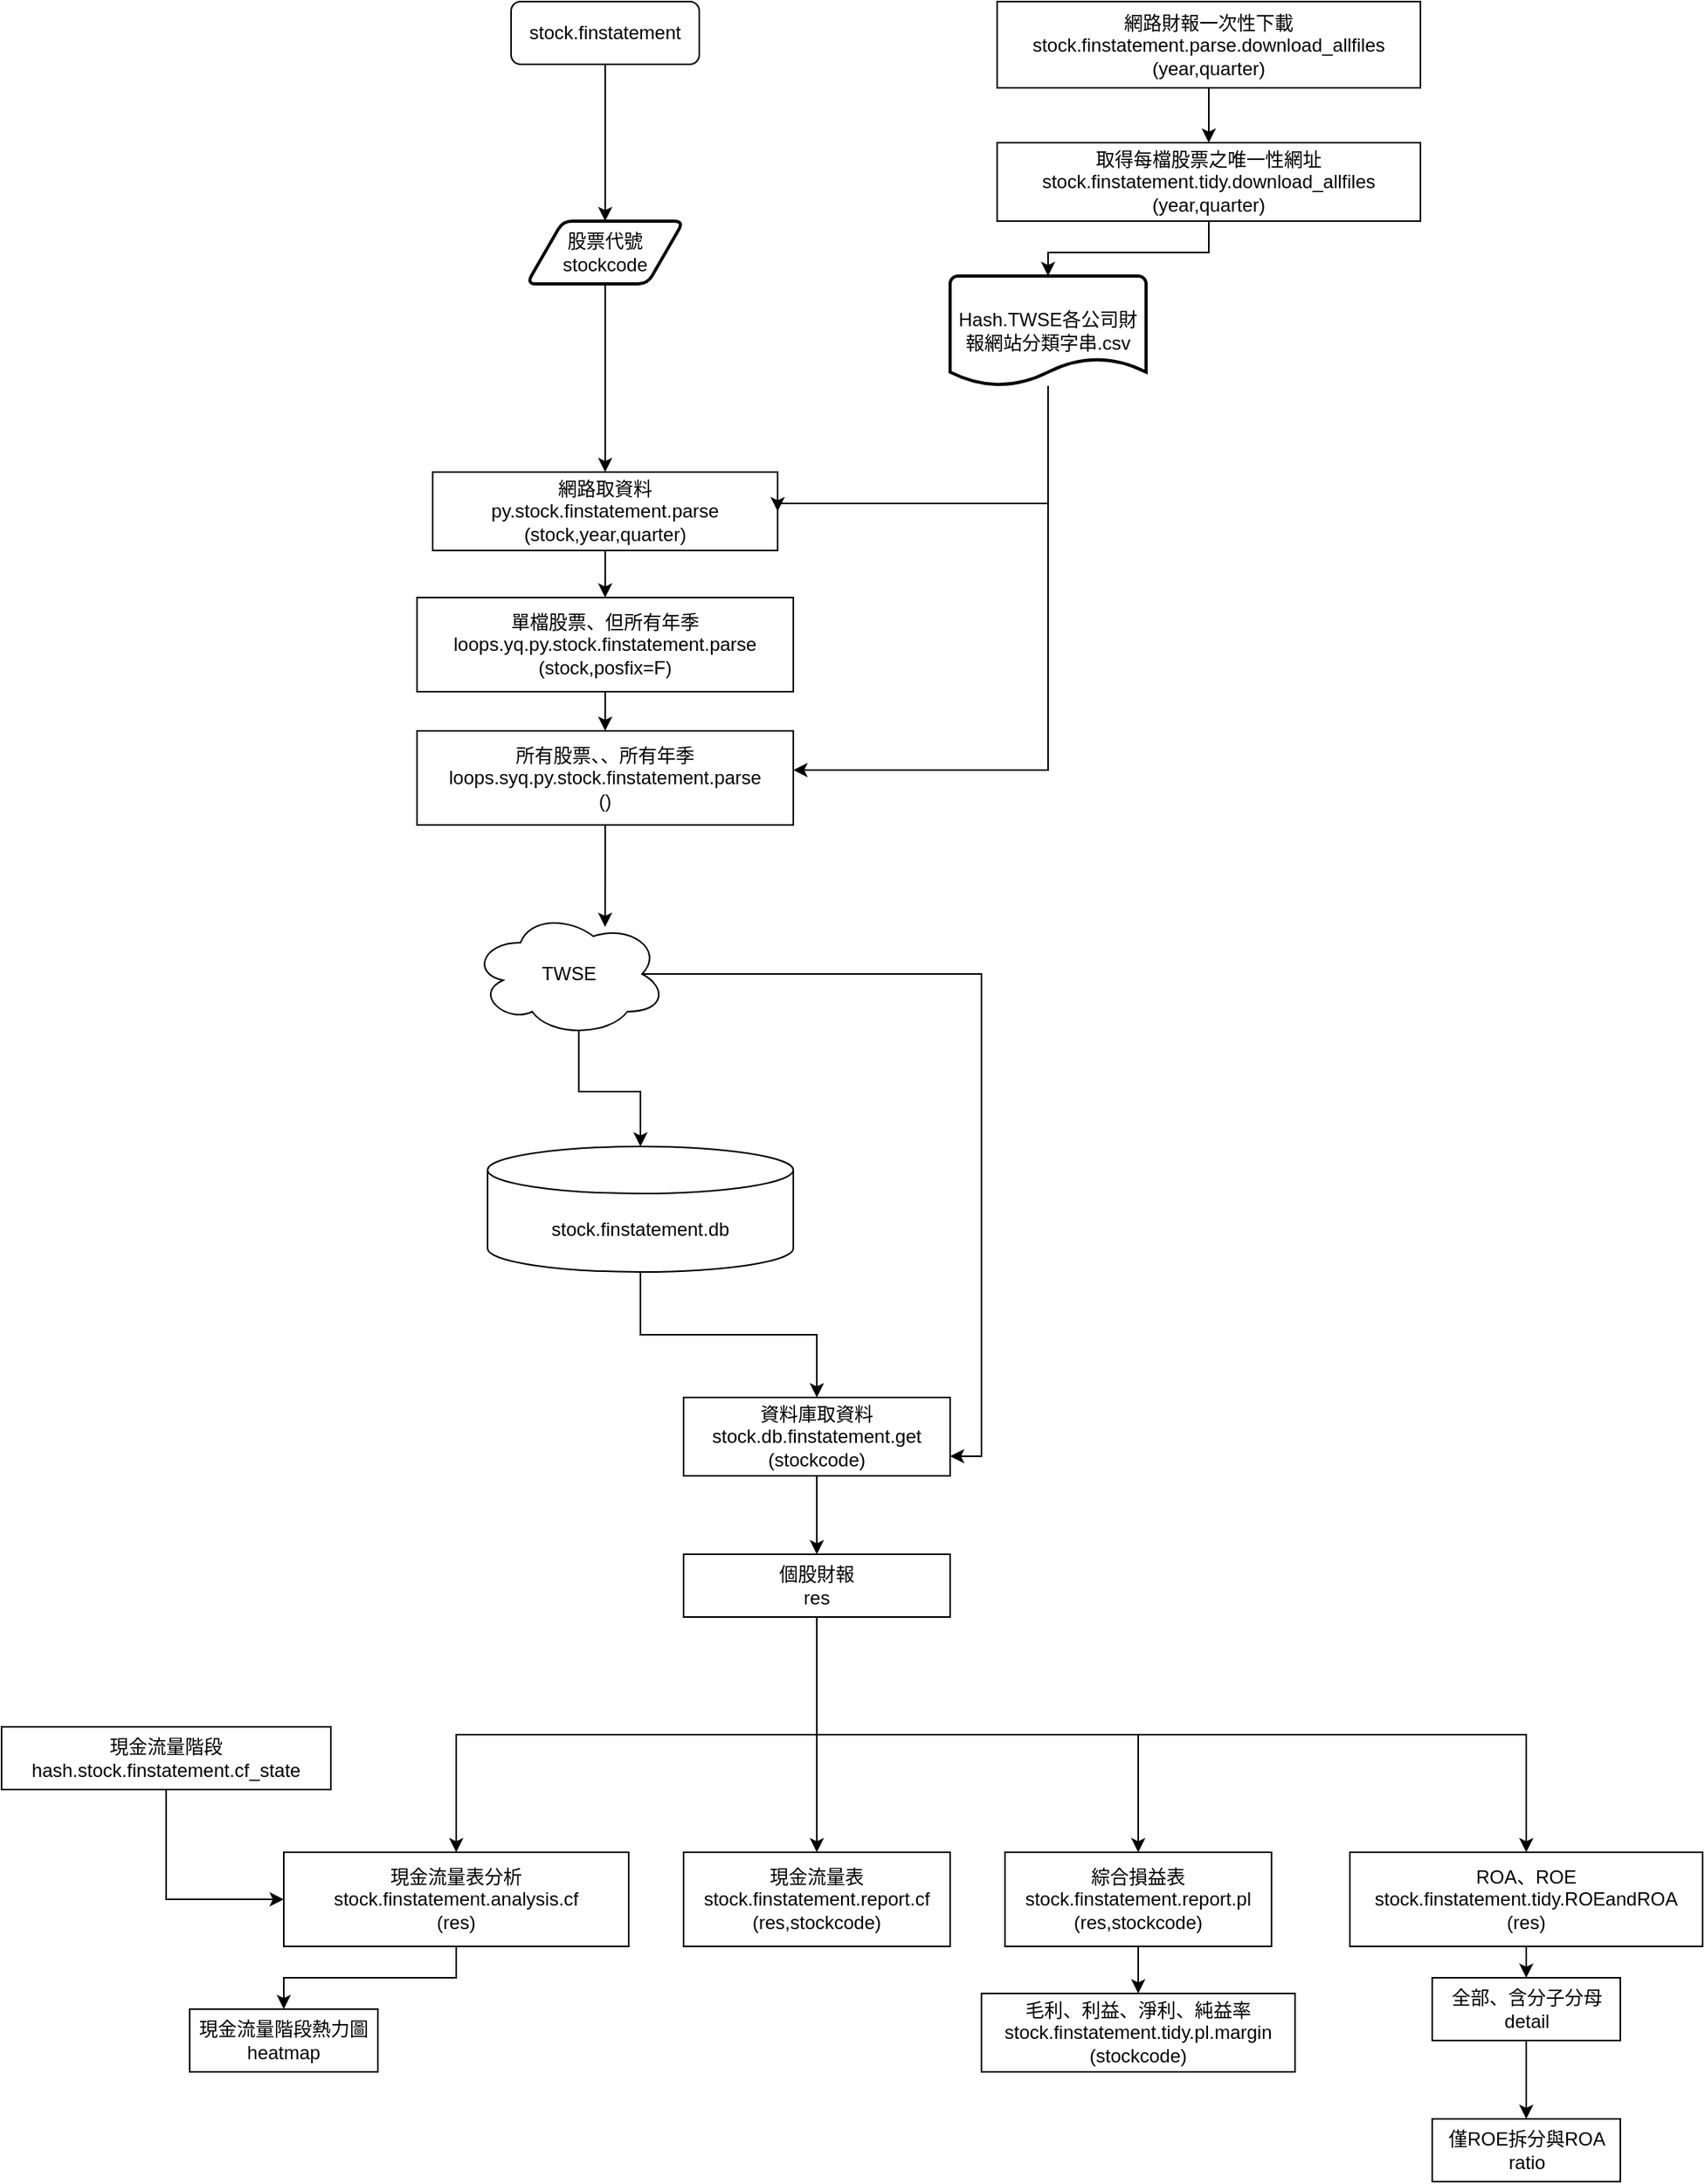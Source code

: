 <mxfile version="16.2.1" type="github">
  <diagram id="C5RBs43oDa-KdzZeNtuy" name="Page-1">
    <mxGraphModel dx="2190" dy="748" grid="1" gridSize="10" guides="1" tooltips="1" connect="1" arrows="1" fold="1" page="1" pageScale="1" pageWidth="827" pageHeight="1169" math="0" shadow="0">
      <root>
        <mxCell id="WIyWlLk6GJQsqaUBKTNV-0" />
        <mxCell id="WIyWlLk6GJQsqaUBKTNV-1" parent="WIyWlLk6GJQsqaUBKTNV-0" />
        <mxCell id="xZQrBa1oNE6Gv2RMSHfL-10" style="edgeStyle=orthogonalEdgeStyle;rounded=0;orthogonalLoop=1;jettySize=auto;html=1;exitX=0.5;exitY=1;exitDx=0;exitDy=0;entryX=0.5;entryY=0;entryDx=0;entryDy=0;" parent="WIyWlLk6GJQsqaUBKTNV-1" source="WIyWlLk6GJQsqaUBKTNV-3" target="xZQrBa1oNE6Gv2RMSHfL-9" edge="1">
          <mxGeometry relative="1" as="geometry" />
        </mxCell>
        <mxCell id="WIyWlLk6GJQsqaUBKTNV-3" value="stock.finstatement" style="rounded=1;whiteSpace=wrap;html=1;fontSize=12;glass=0;strokeWidth=1;shadow=0;" parent="WIyWlLk6GJQsqaUBKTNV-1" vertex="1">
          <mxGeometry x="-65" y="20" width="120" height="40" as="geometry" />
        </mxCell>
        <mxCell id="xZQrBa1oNE6Gv2RMSHfL-42" style="edgeStyle=orthogonalEdgeStyle;rounded=0;orthogonalLoop=1;jettySize=auto;html=1;exitX=0.5;exitY=1;exitDx=0;exitDy=0;entryX=0.5;entryY=0;entryDx=0;entryDy=0;" parent="WIyWlLk6GJQsqaUBKTNV-1" source="xZQrBa1oNE6Gv2RMSHfL-0" target="xZQrBa1oNE6Gv2RMSHfL-41" edge="1">
          <mxGeometry relative="1" as="geometry" />
        </mxCell>
        <mxCell id="xZQrBa1oNE6Gv2RMSHfL-0" value="資料庫取資料&lt;br&gt;stock.db.finstatement.get&lt;br&gt;(stockcode)" style="rounded=0;whiteSpace=wrap;html=1;" parent="WIyWlLk6GJQsqaUBKTNV-1" vertex="1">
          <mxGeometry x="45" y="910" width="170" height="50" as="geometry" />
        </mxCell>
        <mxCell id="xZQrBa1oNE6Gv2RMSHfL-1" value="現金流量表&lt;br&gt;stock.finstatement.report.cf&lt;br&gt;(res,stockcode)" style="rounded=0;whiteSpace=wrap;html=1;" parent="WIyWlLk6GJQsqaUBKTNV-1" vertex="1">
          <mxGeometry x="45" y="1200" width="170" height="60" as="geometry" />
        </mxCell>
        <mxCell id="xZQrBa1oNE6Gv2RMSHfL-8" style="edgeStyle=orthogonalEdgeStyle;rounded=0;orthogonalLoop=1;jettySize=auto;html=1;exitX=0.5;exitY=1;exitDx=0;exitDy=0;entryX=0.5;entryY=0;entryDx=0;entryDy=0;" parent="WIyWlLk6GJQsqaUBKTNV-1" source="xZQrBa1oNE6Gv2RMSHfL-4" target="xZQrBa1oNE6Gv2RMSHfL-7" edge="1">
          <mxGeometry relative="1" as="geometry" />
        </mxCell>
        <mxCell id="xZQrBa1oNE6Gv2RMSHfL-4" value="綜合損益表&lt;br&gt;stock.finstatement.report.pl&lt;br&gt;(res,stockcode)" style="rounded=0;whiteSpace=wrap;html=1;" parent="WIyWlLk6GJQsqaUBKTNV-1" vertex="1">
          <mxGeometry x="250" y="1200" width="170" height="60" as="geometry" />
        </mxCell>
        <mxCell id="xZQrBa1oNE6Gv2RMSHfL-7" value="毛利、利益、淨利、純益率&lt;span style=&quot;text-align: left&quot;&gt;stock.finstatement.tidy.pl.margin&lt;br&gt;(stockcode)&lt;br&gt;&lt;/span&gt;" style="rounded=0;whiteSpace=wrap;html=1;" parent="WIyWlLk6GJQsqaUBKTNV-1" vertex="1">
          <mxGeometry x="235" y="1290" width="200" height="50" as="geometry" />
        </mxCell>
        <mxCell id="7GuAAcghmd6aFa6vQZZz-3" style="edgeStyle=orthogonalEdgeStyle;rounded=0;orthogonalLoop=1;jettySize=auto;html=1;" edge="1" parent="WIyWlLk6GJQsqaUBKTNV-1" source="xZQrBa1oNE6Gv2RMSHfL-9" target="xZQrBa1oNE6Gv2RMSHfL-12">
          <mxGeometry relative="1" as="geometry" />
        </mxCell>
        <mxCell id="xZQrBa1oNE6Gv2RMSHfL-9" value="股票代號&lt;br&gt;stockcode" style="shape=parallelogram;html=1;strokeWidth=2;perimeter=parallelogramPerimeter;whiteSpace=wrap;rounded=1;arcSize=12;size=0.23;fontFamily=Helvetica;fontSize=12;fontColor=rgb(0, 0, 0);align=center;strokeColor=rgb(0, 0, 0);fillColor=rgb(255, 255, 255);" parent="WIyWlLk6GJQsqaUBKTNV-1" vertex="1">
          <mxGeometry x="-55" y="160" width="100" height="40" as="geometry" />
        </mxCell>
        <mxCell id="xZQrBa1oNE6Gv2RMSHfL-40" style="edgeStyle=orthogonalEdgeStyle;rounded=0;orthogonalLoop=1;jettySize=auto;html=1;exitX=0.5;exitY=1;exitDx=0;exitDy=0;" parent="WIyWlLk6GJQsqaUBKTNV-1" source="xZQrBa1oNE6Gv2RMSHfL-12" target="xZQrBa1oNE6Gv2RMSHfL-27" edge="1">
          <mxGeometry relative="1" as="geometry" />
        </mxCell>
        <mxCell id="xZQrBa1oNE6Gv2RMSHfL-12" value="網路取資料&lt;br&gt;py.stock.finstatement.parse&lt;br&gt;(stock,year,quarter)" style="rounded=0;whiteSpace=wrap;html=1;" parent="WIyWlLk6GJQsqaUBKTNV-1" vertex="1">
          <mxGeometry x="-115" y="320" width="220" height="50" as="geometry" />
        </mxCell>
        <mxCell id="xZQrBa1oNE6Gv2RMSHfL-16" value="" style="edgeStyle=orthogonalEdgeStyle;rounded=0;orthogonalLoop=1;jettySize=auto;html=1;" parent="WIyWlLk6GJQsqaUBKTNV-1" source="xZQrBa1oNE6Gv2RMSHfL-13" target="xZQrBa1oNE6Gv2RMSHfL-15" edge="1">
          <mxGeometry relative="1" as="geometry" />
        </mxCell>
        <mxCell id="xZQrBa1oNE6Gv2RMSHfL-13" value="現金流量表分析&lt;br&gt;stock.finstatement.analysis.cf&lt;br&gt;(res)" style="rounded=0;whiteSpace=wrap;html=1;" parent="WIyWlLk6GJQsqaUBKTNV-1" vertex="1">
          <mxGeometry x="-210" y="1200" width="220" height="60" as="geometry" />
        </mxCell>
        <mxCell id="xZQrBa1oNE6Gv2RMSHfL-15" value="現金流量階段熱力圖&lt;br&gt;heatmap" style="whiteSpace=wrap;html=1;rounded=0;" parent="WIyWlLk6GJQsqaUBKTNV-1" vertex="1">
          <mxGeometry x="-270" y="1300" width="120" height="40" as="geometry" />
        </mxCell>
        <mxCell id="xZQrBa1oNE6Gv2RMSHfL-22" style="edgeStyle=orthogonalEdgeStyle;rounded=0;orthogonalLoop=1;jettySize=auto;html=1;entryX=0;entryY=0.5;entryDx=0;entryDy=0;" parent="WIyWlLk6GJQsqaUBKTNV-1" source="xZQrBa1oNE6Gv2RMSHfL-20" target="xZQrBa1oNE6Gv2RMSHfL-13" edge="1">
          <mxGeometry relative="1" as="geometry" />
        </mxCell>
        <mxCell id="xZQrBa1oNE6Gv2RMSHfL-20" value="現金流量階段&lt;br&gt;hash.stock.finstatement.cf_state" style="whiteSpace=wrap;html=1;rounded=0;" parent="WIyWlLk6GJQsqaUBKTNV-1" vertex="1">
          <mxGeometry x="-390" y="1120" width="210" height="40" as="geometry" />
        </mxCell>
        <mxCell id="xZQrBa1oNE6Gv2RMSHfL-37" style="edgeStyle=orthogonalEdgeStyle;rounded=0;orthogonalLoop=1;jettySize=auto;html=1;exitX=0.5;exitY=1;exitDx=0;exitDy=0;exitPerimeter=0;entryX=0.5;entryY=0;entryDx=0;entryDy=0;" parent="WIyWlLk6GJQsqaUBKTNV-1" source="xZQrBa1oNE6Gv2RMSHfL-24" target="xZQrBa1oNE6Gv2RMSHfL-0" edge="1">
          <mxGeometry relative="1" as="geometry" />
        </mxCell>
        <mxCell id="xZQrBa1oNE6Gv2RMSHfL-24" value="stock.finstatement.db" style="shape=cylinder3;whiteSpace=wrap;html=1;boundedLbl=1;backgroundOutline=1;size=15;" parent="WIyWlLk6GJQsqaUBKTNV-1" vertex="1">
          <mxGeometry x="-80" y="750" width="195" height="80" as="geometry" />
        </mxCell>
        <mxCell id="7GuAAcghmd6aFa6vQZZz-4" style="edgeStyle=orthogonalEdgeStyle;rounded=0;orthogonalLoop=1;jettySize=auto;html=1;exitX=0.55;exitY=0.95;exitDx=0;exitDy=0;exitPerimeter=0;entryX=0.5;entryY=0;entryDx=0;entryDy=0;entryPerimeter=0;" edge="1" parent="WIyWlLk6GJQsqaUBKTNV-1" source="xZQrBa1oNE6Gv2RMSHfL-25" target="xZQrBa1oNE6Gv2RMSHfL-24">
          <mxGeometry relative="1" as="geometry" />
        </mxCell>
        <mxCell id="7GuAAcghmd6aFa6vQZZz-5" style="edgeStyle=orthogonalEdgeStyle;rounded=0;orthogonalLoop=1;jettySize=auto;html=1;exitX=0.875;exitY=0.5;exitDx=0;exitDy=0;exitPerimeter=0;entryX=1;entryY=0.75;entryDx=0;entryDy=0;" edge="1" parent="WIyWlLk6GJQsqaUBKTNV-1" source="xZQrBa1oNE6Gv2RMSHfL-25" target="xZQrBa1oNE6Gv2RMSHfL-0">
          <mxGeometry relative="1" as="geometry" />
        </mxCell>
        <mxCell id="xZQrBa1oNE6Gv2RMSHfL-25" value="TWSE" style="ellipse;shape=cloud;whiteSpace=wrap;html=1;" parent="WIyWlLk6GJQsqaUBKTNV-1" vertex="1">
          <mxGeometry x="-90" y="600" width="124" height="80" as="geometry" />
        </mxCell>
        <mxCell id="xZQrBa1oNE6Gv2RMSHfL-69" style="edgeStyle=orthogonalEdgeStyle;rounded=0;orthogonalLoop=1;jettySize=auto;html=1;exitX=0.5;exitY=1;exitDx=0;exitDy=0;" parent="WIyWlLk6GJQsqaUBKTNV-1" source="xZQrBa1oNE6Gv2RMSHfL-27" target="xZQrBa1oNE6Gv2RMSHfL-68" edge="1">
          <mxGeometry relative="1" as="geometry" />
        </mxCell>
        <mxCell id="xZQrBa1oNE6Gv2RMSHfL-27" value="&lt;span&gt;單檔股票、但所有年季&lt;br&gt;loops.yq.py.stock.finstatement.parse&lt;br&gt;(stock,posfix=F)&lt;br&gt;&lt;/span&gt;" style="rounded=0;whiteSpace=wrap;html=1;fontFamily=Helvetica;fontSize=12;fontColor=rgb(0, 0, 0);align=center;strokeColor=rgb(0, 0, 0);fillColor=rgb(255, 255, 255);" parent="WIyWlLk6GJQsqaUBKTNV-1" vertex="1">
          <mxGeometry x="-125" y="400" width="240" height="60" as="geometry" />
        </mxCell>
        <mxCell id="xZQrBa1oNE6Gv2RMSHfL-48" style="edgeStyle=orthogonalEdgeStyle;rounded=0;orthogonalLoop=1;jettySize=auto;html=1;exitX=0.5;exitY=1;exitDx=0;exitDy=0;" parent="WIyWlLk6GJQsqaUBKTNV-1" source="xZQrBa1oNE6Gv2RMSHfL-41" target="xZQrBa1oNE6Gv2RMSHfL-1" edge="1">
          <mxGeometry relative="1" as="geometry">
            <Array as="points">
              <mxPoint x="130" y="1090" />
              <mxPoint x="130" y="1090" />
            </Array>
          </mxGeometry>
        </mxCell>
        <mxCell id="xZQrBa1oNE6Gv2RMSHfL-49" style="edgeStyle=orthogonalEdgeStyle;rounded=0;orthogonalLoop=1;jettySize=auto;html=1;exitX=0.5;exitY=1;exitDx=0;exitDy=0;" parent="WIyWlLk6GJQsqaUBKTNV-1" source="xZQrBa1oNE6Gv2RMSHfL-41" target="xZQrBa1oNE6Gv2RMSHfL-4" edge="1">
          <mxGeometry relative="1" as="geometry" />
        </mxCell>
        <mxCell id="xZQrBa1oNE6Gv2RMSHfL-50" style="edgeStyle=orthogonalEdgeStyle;rounded=0;orthogonalLoop=1;jettySize=auto;html=1;exitX=0.5;exitY=1;exitDx=0;exitDy=0;entryX=0.5;entryY=0;entryDx=0;entryDy=0;" parent="WIyWlLk6GJQsqaUBKTNV-1" source="xZQrBa1oNE6Gv2RMSHfL-41" target="xZQrBa1oNE6Gv2RMSHfL-13" edge="1">
          <mxGeometry relative="1" as="geometry" />
        </mxCell>
        <mxCell id="xZQrBa1oNE6Gv2RMSHfL-53" style="edgeStyle=orthogonalEdgeStyle;rounded=0;orthogonalLoop=1;jettySize=auto;html=1;exitX=0.5;exitY=1;exitDx=0;exitDy=0;" parent="WIyWlLk6GJQsqaUBKTNV-1" source="xZQrBa1oNE6Gv2RMSHfL-41" target="xZQrBa1oNE6Gv2RMSHfL-52" edge="1">
          <mxGeometry relative="1" as="geometry" />
        </mxCell>
        <mxCell id="xZQrBa1oNE6Gv2RMSHfL-41" value="個股財報&lt;br&gt;res" style="rounded=0;whiteSpace=wrap;html=1;" parent="WIyWlLk6GJQsqaUBKTNV-1" vertex="1">
          <mxGeometry x="45" y="1010" width="170" height="40" as="geometry" />
        </mxCell>
        <mxCell id="xZQrBa1oNE6Gv2RMSHfL-63" style="edgeStyle=orthogonalEdgeStyle;rounded=0;orthogonalLoop=1;jettySize=auto;html=1;exitX=0.5;exitY=1;exitDx=0;exitDy=0;" parent="WIyWlLk6GJQsqaUBKTNV-1" source="xZQrBa1oNE6Gv2RMSHfL-51" target="xZQrBa1oNE6Gv2RMSHfL-62" edge="1">
          <mxGeometry relative="1" as="geometry" />
        </mxCell>
        <mxCell id="xZQrBa1oNE6Gv2RMSHfL-51" value="網路財報一次性下載stock.finstatement.parse.download_allfiles&lt;br&gt;(year,quarter)" style="rounded=0;whiteSpace=wrap;html=1;" parent="WIyWlLk6GJQsqaUBKTNV-1" vertex="1">
          <mxGeometry x="245" y="20" width="270" height="55" as="geometry" />
        </mxCell>
        <mxCell id="xZQrBa1oNE6Gv2RMSHfL-56" style="edgeStyle=orthogonalEdgeStyle;rounded=0;orthogonalLoop=1;jettySize=auto;html=1;exitX=0.5;exitY=1;exitDx=0;exitDy=0;" parent="WIyWlLk6GJQsqaUBKTNV-1" source="xZQrBa1oNE6Gv2RMSHfL-52" target="xZQrBa1oNE6Gv2RMSHfL-55" edge="1">
          <mxGeometry relative="1" as="geometry" />
        </mxCell>
        <mxCell id="xZQrBa1oNE6Gv2RMSHfL-52" value="ROA、ROE&lt;br&gt;stock.finstatement.tidy.ROEandROA&lt;br&gt;(res)" style="rounded=0;whiteSpace=wrap;html=1;" parent="WIyWlLk6GJQsqaUBKTNV-1" vertex="1">
          <mxGeometry x="470" y="1200" width="225" height="60" as="geometry" />
        </mxCell>
        <mxCell id="xZQrBa1oNE6Gv2RMSHfL-54" value="僅ROE拆分與ROA&lt;br&gt;ratio" style="whiteSpace=wrap;html=1;rounded=0;" parent="WIyWlLk6GJQsqaUBKTNV-1" vertex="1">
          <mxGeometry x="522.5" y="1370" width="120" height="40" as="geometry" />
        </mxCell>
        <mxCell id="xZQrBa1oNE6Gv2RMSHfL-57" style="edgeStyle=orthogonalEdgeStyle;rounded=0;orthogonalLoop=1;jettySize=auto;html=1;exitX=0.5;exitY=1;exitDx=0;exitDy=0;entryX=0.5;entryY=0;entryDx=0;entryDy=0;" parent="WIyWlLk6GJQsqaUBKTNV-1" source="xZQrBa1oNE6Gv2RMSHfL-55" target="xZQrBa1oNE6Gv2RMSHfL-54" edge="1">
          <mxGeometry relative="1" as="geometry" />
        </mxCell>
        <mxCell id="xZQrBa1oNE6Gv2RMSHfL-55" value="全部、含分子分母&lt;br&gt;detail" style="whiteSpace=wrap;html=1;rounded=0;" parent="WIyWlLk6GJQsqaUBKTNV-1" vertex="1">
          <mxGeometry x="522.5" y="1280" width="120" height="40" as="geometry" />
        </mxCell>
        <mxCell id="xZQrBa1oNE6Gv2RMSHfL-65" style="edgeStyle=orthogonalEdgeStyle;rounded=0;orthogonalLoop=1;jettySize=auto;html=1;entryX=1;entryY=0.5;entryDx=0;entryDy=0;" parent="WIyWlLk6GJQsqaUBKTNV-1" source="xZQrBa1oNE6Gv2RMSHfL-59" target="xZQrBa1oNE6Gv2RMSHfL-12" edge="1">
          <mxGeometry relative="1" as="geometry">
            <Array as="points">
              <mxPoint x="105" y="340" />
            </Array>
          </mxGeometry>
        </mxCell>
        <mxCell id="xZQrBa1oNE6Gv2RMSHfL-70" style="edgeStyle=orthogonalEdgeStyle;rounded=0;orthogonalLoop=1;jettySize=auto;html=1;" parent="WIyWlLk6GJQsqaUBKTNV-1" source="xZQrBa1oNE6Gv2RMSHfL-59" target="xZQrBa1oNE6Gv2RMSHfL-68" edge="1">
          <mxGeometry relative="1" as="geometry">
            <Array as="points">
              <mxPoint x="278" y="510" />
            </Array>
          </mxGeometry>
        </mxCell>
        <mxCell id="xZQrBa1oNE6Gv2RMSHfL-59" value="Hash.TWSE各公司財報網站分類字串.csv" style="strokeWidth=2;html=1;shape=mxgraph.flowchart.document2;whiteSpace=wrap;size=0.25;fontFamily=Helvetica;fontSize=12;fontColor=rgb(0, 0, 0);align=center;strokeColor=rgb(0, 0, 0);fillColor=rgb(255, 255, 255);" parent="WIyWlLk6GJQsqaUBKTNV-1" vertex="1">
          <mxGeometry x="215" y="195" width="125" height="70" as="geometry" />
        </mxCell>
        <mxCell id="xZQrBa1oNE6Gv2RMSHfL-64" style="edgeStyle=orthogonalEdgeStyle;rounded=0;orthogonalLoop=1;jettySize=auto;html=1;exitX=0.5;exitY=1;exitDx=0;exitDy=0;entryX=0.5;entryY=0;entryDx=0;entryDy=0;" parent="WIyWlLk6GJQsqaUBKTNV-1" source="xZQrBa1oNE6Gv2RMSHfL-62" target="xZQrBa1oNE6Gv2RMSHfL-59" edge="1">
          <mxGeometry relative="1" as="geometry" />
        </mxCell>
        <mxCell id="xZQrBa1oNE6Gv2RMSHfL-62" value="取得每檔股票之唯一性網址stock.finstatement.tidy.download_allfiles&lt;br&gt;(year,quarter)" style="rounded=0;whiteSpace=wrap;html=1;" parent="WIyWlLk6GJQsqaUBKTNV-1" vertex="1">
          <mxGeometry x="245" y="110" width="270" height="50" as="geometry" />
        </mxCell>
        <mxCell id="xZQrBa1oNE6Gv2RMSHfL-71" style="edgeStyle=orthogonalEdgeStyle;rounded=0;orthogonalLoop=1;jettySize=auto;html=1;entryX=0.685;entryY=0.125;entryDx=0;entryDy=0;entryPerimeter=0;" parent="WIyWlLk6GJQsqaUBKTNV-1" source="xZQrBa1oNE6Gv2RMSHfL-68" target="xZQrBa1oNE6Gv2RMSHfL-25" edge="1">
          <mxGeometry relative="1" as="geometry" />
        </mxCell>
        <mxCell id="xZQrBa1oNE6Gv2RMSHfL-68" value="&lt;span&gt;所有股票、、所有年季&lt;br&gt;loops.syq.py.stock.finstatement.parse&lt;br&gt;()&lt;br&gt;&lt;/span&gt;" style="rounded=0;whiteSpace=wrap;html=1;fontFamily=Helvetica;fontSize=12;fontColor=rgb(0, 0, 0);align=center;strokeColor=rgb(0, 0, 0);fillColor=rgb(255, 255, 255);" parent="WIyWlLk6GJQsqaUBKTNV-1" vertex="1">
          <mxGeometry x="-125" y="485" width="240" height="60" as="geometry" />
        </mxCell>
      </root>
    </mxGraphModel>
  </diagram>
</mxfile>
